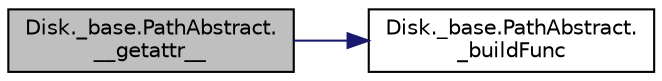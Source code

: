 digraph "Disk._base.PathAbstract.__getattr__"
{
 // INTERACTIVE_SVG=YES
  bgcolor="transparent";
  edge [fontname="Helvetica",fontsize="10",labelfontname="Helvetica",labelfontsize="10"];
  node [fontname="Helvetica",fontsize="10",shape=record];
  rankdir="LR";
  Node1 [label="Disk._base.PathAbstract.\l__getattr__",height=0.2,width=0.4,color="black", fillcolor="grey75", style="filled" fontcolor="black"];
  Node1 -> Node2 [color="midnightblue",fontsize="10",style="solid",fontname="Helvetica"];
  Node2 [label="Disk._base.PathAbstract.\l_buildFunc",height=0.2,width=0.4,color="black",URL="$class_disk_1_1__base_1_1_path_abstract.html#a86b57da63e2dd9ec42a2f1dee1965744"];
}
